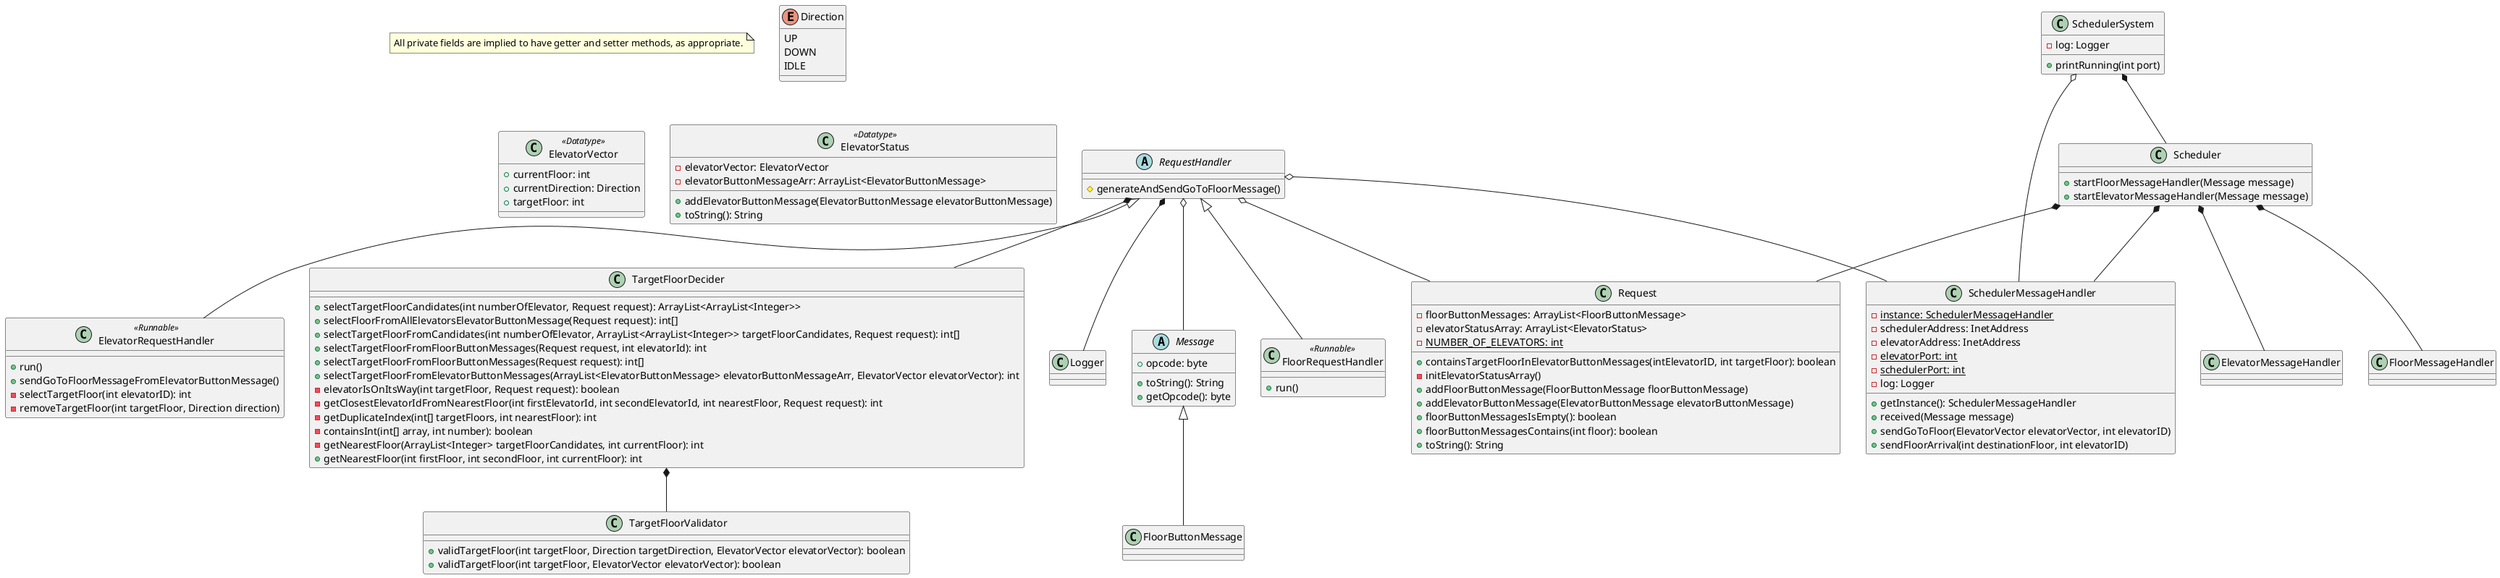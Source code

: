 @startuml

note "All private fields are implied to have getter and setter methods, as appropriate." as N1

enum Direction {
    UP
    DOWN
    IDLE
}

abstract class Message {
    +opcode: byte

    +toString(): String
    +getOpcode(): byte
}

class ElevatorVector <<Datatype>> {
    +currentFloor: int
    +currentDirection: Direction
    +targetFloor: int
}

class SchedulerSystem {
    -log: Logger

    +printRunning(int port)
}

class Scheduler {
    +startFloorMessageHandler(Message message)
    +startElevatorMessageHandler(Message message)
}

class SchedulerMessageHandler {
    -{static} instance: SchedulerMessageHandler
    -schedulerAddress: InetAddress
    -elevatorAddress: InetAddress
    -{static} elevatorPort: int
    -{static} schedulerPort: int
    -log: Logger

    +getInstance(): SchedulerMessageHandler
    +received(Message message)
    +sendGoToFloor(ElevatorVector elevatorVector, int elevatorID)
    +sendFloorArrival(int destinationFloor, int elevatorID)
}

class Request {
    -floorButtonMessages: ArrayList<FloorButtonMessage>
    -elevatorStatusArray: ArrayList<ElevatorStatus>
    -{static} NUMBER_OF_ELEVATORS: int

    +containsTargetFloorInElevatorButtonMessages(intElevatorID, int targetFloor): boolean
    -initElevatorStatusArray()
    +addFloorButtonMessage(FloorButtonMessage floorButtonMessage)
    +addElevatorButtonMessage(ElevatorButtonMessage elevatorButtonMessage)
    +floorButtonMessagesIsEmpty(): boolean
    +floorButtonMessagesContains(int floor): boolean
    +toString(): String
}

class FloorButtonMessage {

}

class ElevatorStatus <<Datatype>> {
    -elevatorVector: ElevatorVector
    -elevatorButtonMessageArr: ArrayList<ElevatorButtonMessage>

    +addElevatorButtonMessage(ElevatorButtonMessage elevatorButtonMessage)
    +toString(): String
}

abstract class RequestHandler {
    #generateAndSendGoToFloorMessage()
}

class FloorRequestHandler <<Runnable>> {
    +run()
}

class ElevatorRequestHandler <<Runnable>> {
    +run()
    +sendGoToFloorMessageFromElevatorButtonMessage()
    -selectTargetFloor(int elevatorID): int
    -removeTargetFloor(int targetFloor, Direction direction)
}

class TargetFloorDecider {
    +selectTargetFloorCandidates(int numberOfElevator, Request request): ArrayList<ArrayList<Integer>>
    +selectFloorFromAllElevatorsElevatorButtonMessage(Request request): int[]
    +selectTargetFloorFromCandidates(int numberOfElevator, ArrayList<ArrayList<Integer>> targetFloorCandidates, Request request): int[]
    +selectTargetFloorFromFloorButtonMessages(Request request, int elevatorId): int
    +selectTargetFloorFromFloorButtonMessages(Request request): int[]
    +selectTargetFloorFromElevatorButtonMessages(ArrayList<ElevatorButtonMessage> elevatorButtonMessageArr, ElevatorVector elevatorVector): int
    -elevatorIsOnItsWay(int targetFloor, Request request): boolean
    -getClosestElevatorIdFromNearestFloor(int firstElevatorId, int secondElevatorId, int nearestFloor, Request request): int
    -getDuplicateIndex(int[] targetFloors, int nearestFloor): int
    -containsInt(int[] array, int number): boolean
    -getNearestFloor(ArrayList<Integer> targetFloorCandidates, int currentFloor): int
    +getNearestFloor(int firstFloor, int secondFloor, int currentFloor): int
}

class TargetFloorValidator {
    +validTargetFloor(int targetFloor, Direction targetDirection, ElevatorVector elevatorVector): boolean
    +validTargetFloor(int targetFloor, ElevatorVector elevatorVector): boolean
}


SchedulerSystem *-- Scheduler
SchedulerSystem o-- SchedulerMessageHandler


Scheduler *-- FloorMessageHandler
Scheduler *-- ElevatorMessageHandler
Scheduler *-- SchedulerMessageHandler
Scheduler *-- Request


RequestHandler o-- Request
RequestHandler o-- SchedulerMessageHandler
RequestHandler o-- Message
RequestHandler *-- TargetFloorDecider
RequestHandler *-- Logger

RequestHandler <|-- FloorRequestHandler
RequestHandler <|-- ElevatorRequestHandler

TargetFloorDecider *-- TargetFloorValidator

Message <|-- FloorButtonMessage


@enduml